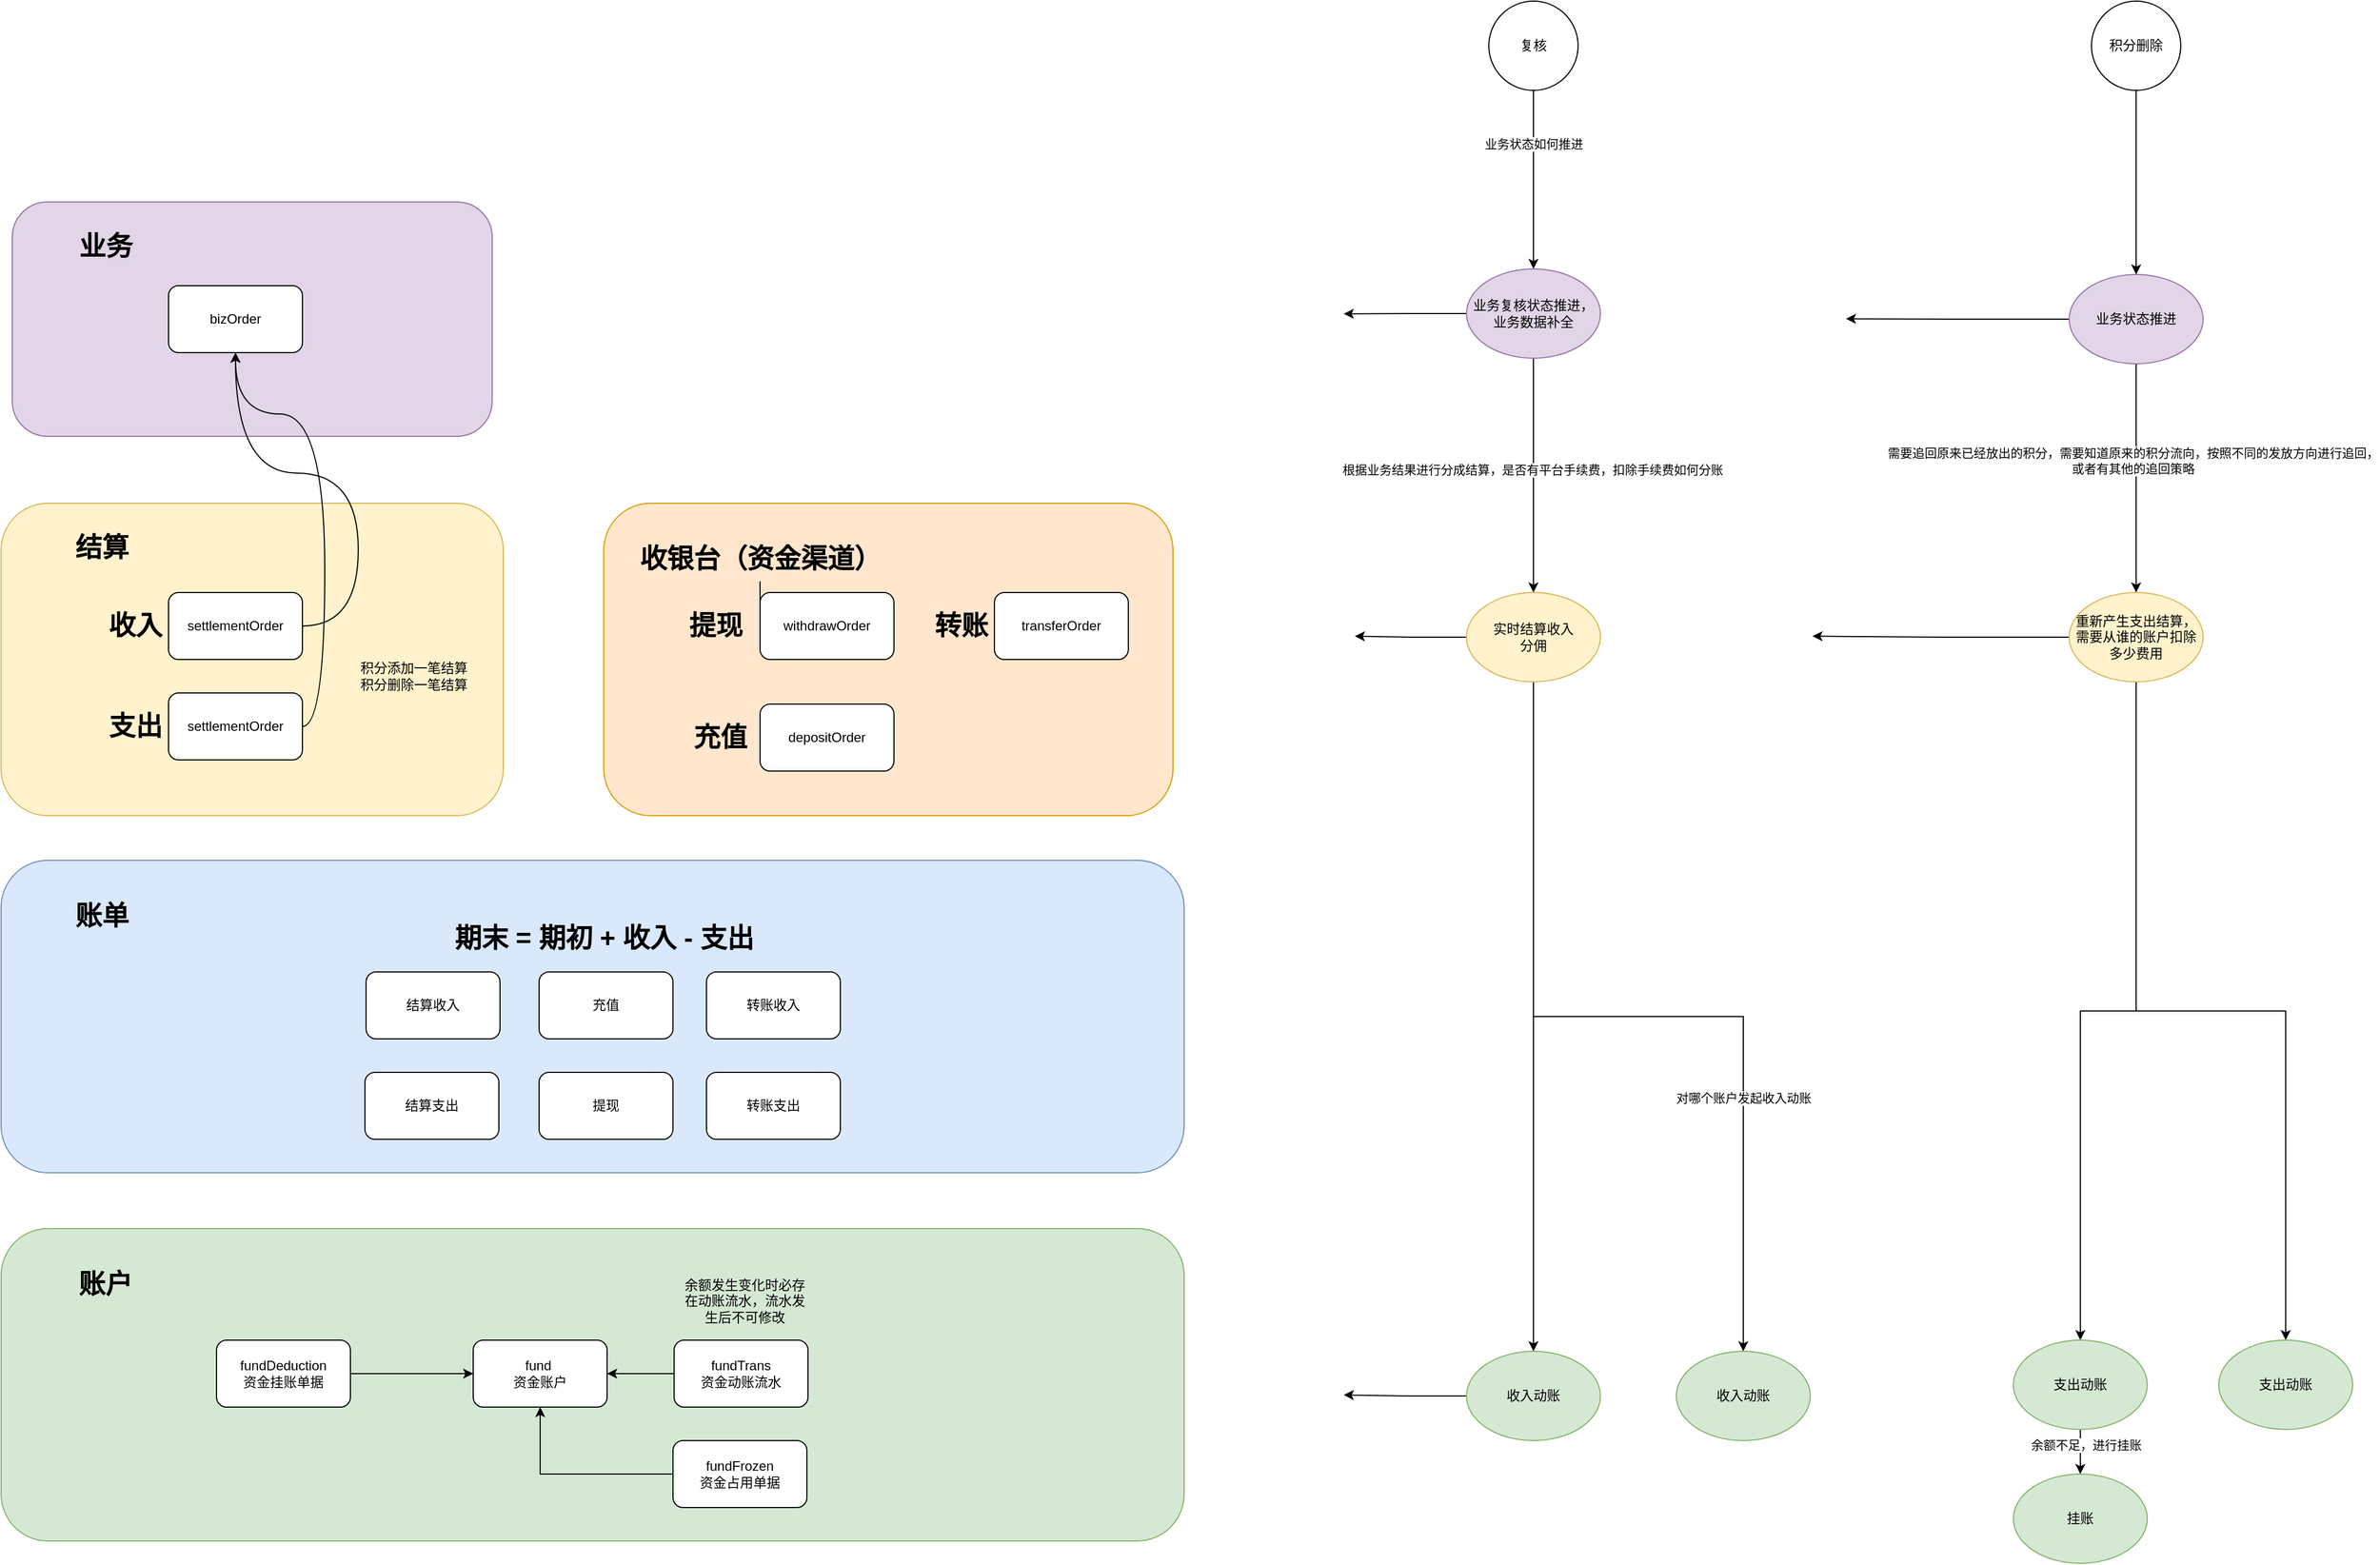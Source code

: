 <mxfile version="24.7.17">
  <diagram name="Page-1" id="vIbstCNoSWVD-QdiPi1U">
    <mxGraphModel dx="4247" dy="4295" grid="1" gridSize="10" guides="1" tooltips="1" connect="1" arrows="1" fold="1" page="1" pageScale="1" pageWidth="827" pageHeight="1169" math="0" shadow="0">
      <root>
        <mxCell id="0" />
        <mxCell id="1" parent="0" />
        <mxCell id="Ge4TA9jkR1d-FdP0cKFU-1" value="" style="rounded=1;whiteSpace=wrap;html=1;fillColor=#fff2cc;strokeColor=#d6b656;" vertex="1" parent="1">
          <mxGeometry x="-233" y="-1050" width="450" height="280" as="geometry" />
        </mxCell>
        <mxCell id="Ge4TA9jkR1d-FdP0cKFU-2" value="结算" style="text;strokeColor=none;fillColor=none;html=1;fontSize=24;fontStyle=1;verticalAlign=middle;align=center;" vertex="1" parent="1">
          <mxGeometry x="-193" y="-1030" width="100" height="40" as="geometry" />
        </mxCell>
        <mxCell id="Ge4TA9jkR1d-FdP0cKFU-3" value="settlementOrder" style="rounded=1;whiteSpace=wrap;html=1;" vertex="1" parent="1">
          <mxGeometry x="-83" y="-970" width="120" height="60" as="geometry" />
        </mxCell>
        <mxCell id="Ge4TA9jkR1d-FdP0cKFU-4" value="" style="rounded=1;whiteSpace=wrap;html=1;fillColor=#e1d5e7;strokeColor=#9673a6;" vertex="1" parent="1">
          <mxGeometry x="-223" y="-1320" width="430" height="210" as="geometry" />
        </mxCell>
        <mxCell id="Ge4TA9jkR1d-FdP0cKFU-5" value="&amp;nbsp;业务" style="text;strokeColor=none;fillColor=none;html=1;fontSize=24;fontStyle=1;verticalAlign=middle;align=center;" vertex="1" parent="1">
          <mxGeometry x="-193" y="-1300" width="100" height="40" as="geometry" />
        </mxCell>
        <mxCell id="Ge4TA9jkR1d-FdP0cKFU-6" value="bizOrder" style="rounded=1;whiteSpace=wrap;html=1;" vertex="1" parent="1">
          <mxGeometry x="-83" y="-1245" width="120" height="60" as="geometry" />
        </mxCell>
        <mxCell id="Ge4TA9jkR1d-FdP0cKFU-7" style="edgeStyle=orthogonalEdgeStyle;rounded=0;orthogonalLoop=1;jettySize=auto;html=1;exitX=1;exitY=0.5;exitDx=0;exitDy=0;entryX=0.5;entryY=1;entryDx=0;entryDy=0;curved=1;" edge="1" parent="1" source="Ge4TA9jkR1d-FdP0cKFU-8" target="Ge4TA9jkR1d-FdP0cKFU-6">
          <mxGeometry relative="1" as="geometry">
            <Array as="points">
              <mxPoint x="57" y="-850" />
              <mxPoint x="57" y="-1130" />
              <mxPoint x="-23" y="-1130" />
            </Array>
          </mxGeometry>
        </mxCell>
        <mxCell id="Ge4TA9jkR1d-FdP0cKFU-8" value="settlementOrder" style="rounded=1;whiteSpace=wrap;html=1;" vertex="1" parent="1">
          <mxGeometry x="-83" y="-880" width="120" height="60" as="geometry" />
        </mxCell>
        <mxCell id="Ge4TA9jkR1d-FdP0cKFU-9" value="收入" style="text;strokeColor=none;fillColor=none;html=1;fontSize=24;fontStyle=1;verticalAlign=middle;align=center;" vertex="1" parent="1">
          <mxGeometry x="-163" y="-960" width="100" height="40" as="geometry" />
        </mxCell>
        <mxCell id="Ge4TA9jkR1d-FdP0cKFU-10" value="支出" style="text;strokeColor=none;fillColor=none;html=1;fontSize=24;fontStyle=1;verticalAlign=middle;align=center;" vertex="1" parent="1">
          <mxGeometry x="-163" y="-870" width="100" height="40" as="geometry" />
        </mxCell>
        <mxCell id="Ge4TA9jkR1d-FdP0cKFU-11" style="edgeStyle=orthogonalEdgeStyle;rounded=0;orthogonalLoop=1;jettySize=auto;html=1;exitX=1;exitY=0.5;exitDx=0;exitDy=0;curved=1;" edge="1" parent="1" source="Ge4TA9jkR1d-FdP0cKFU-3" target="Ge4TA9jkR1d-FdP0cKFU-6">
          <mxGeometry relative="1" as="geometry">
            <mxPoint x="397" y="-1230" as="targetPoint" />
            <Array as="points">
              <mxPoint x="87" y="-940" />
              <mxPoint x="87" y="-1077" />
              <mxPoint x="-23" y="-1077" />
            </Array>
          </mxGeometry>
        </mxCell>
        <mxCell id="Ge4TA9jkR1d-FdP0cKFU-12" value="积分添加一笔结算&lt;div&gt;积分删除一笔结算&lt;/div&gt;" style="text;html=1;align=center;verticalAlign=middle;whiteSpace=wrap;rounded=0;" vertex="1" parent="1">
          <mxGeometry x="57" y="-910" width="160" height="30" as="geometry" />
        </mxCell>
        <mxCell id="Ge4TA9jkR1d-FdP0cKFU-13" value="" style="rounded=1;whiteSpace=wrap;html=1;fillColor=#ffe6cc;strokeColor=#d79b00;" vertex="1" parent="1">
          <mxGeometry x="307" y="-1050" width="510" height="280" as="geometry" />
        </mxCell>
        <mxCell id="Ge4TA9jkR1d-FdP0cKFU-14" value="" style="edgeStyle=orthogonalEdgeStyle;rounded=0;orthogonalLoop=1;jettySize=auto;html=1;" edge="1" parent="1" source="Ge4TA9jkR1d-FdP0cKFU-15" target="Ge4TA9jkR1d-FdP0cKFU-16">
          <mxGeometry relative="1" as="geometry" />
        </mxCell>
        <mxCell id="Ge4TA9jkR1d-FdP0cKFU-15" value="收银台（资金渠道）" style="text;strokeColor=none;fillColor=none;html=1;fontSize=24;fontStyle=1;verticalAlign=middle;align=center;" vertex="1" parent="1">
          <mxGeometry x="397" y="-1020" width="100" height="40" as="geometry" />
        </mxCell>
        <mxCell id="Ge4TA9jkR1d-FdP0cKFU-16" value="withdrawOrder" style="rounded=1;whiteSpace=wrap;html=1;" vertex="1" parent="1">
          <mxGeometry x="447" y="-970" width="120" height="60" as="geometry" />
        </mxCell>
        <mxCell id="Ge4TA9jkR1d-FdP0cKFU-17" value="depositOrder" style="rounded=1;whiteSpace=wrap;html=1;" vertex="1" parent="1">
          <mxGeometry x="447" y="-870" width="120" height="60" as="geometry" />
        </mxCell>
        <mxCell id="Ge4TA9jkR1d-FdP0cKFU-18" value="提现" style="text;strokeColor=none;fillColor=none;html=1;fontSize=24;fontStyle=1;verticalAlign=middle;align=center;" vertex="1" parent="1">
          <mxGeometry x="357" y="-960" width="100" height="40" as="geometry" />
        </mxCell>
        <mxCell id="Ge4TA9jkR1d-FdP0cKFU-19" value="充值" style="text;strokeColor=none;fillColor=none;html=1;fontSize=24;fontStyle=1;verticalAlign=middle;align=center;" vertex="1" parent="1">
          <mxGeometry x="361" y="-860" width="100" height="40" as="geometry" />
        </mxCell>
        <mxCell id="Ge4TA9jkR1d-FdP0cKFU-20" value="transferOrder" style="rounded=1;whiteSpace=wrap;html=1;" vertex="1" parent="1">
          <mxGeometry x="657" y="-970" width="120" height="60" as="geometry" />
        </mxCell>
        <mxCell id="Ge4TA9jkR1d-FdP0cKFU-21" value="转账" style="text;strokeColor=none;fillColor=none;html=1;fontSize=24;fontStyle=1;verticalAlign=middle;align=center;" vertex="1" parent="1">
          <mxGeometry x="577" y="-960" width="100" height="40" as="geometry" />
        </mxCell>
        <mxCell id="Ge4TA9jkR1d-FdP0cKFU-22" value="" style="rounded=1;whiteSpace=wrap;html=1;fillColor=#dae8fc;strokeColor=#6c8ebf;" vertex="1" parent="1">
          <mxGeometry x="-233" y="-730" width="1060" height="280" as="geometry" />
        </mxCell>
        <mxCell id="Ge4TA9jkR1d-FdP0cKFU-23" value="账单" style="text;strokeColor=none;fillColor=none;html=1;fontSize=24;fontStyle=1;verticalAlign=middle;align=center;" vertex="1" parent="1">
          <mxGeometry x="-193" y="-700" width="100" height="40" as="geometry" />
        </mxCell>
        <mxCell id="Ge4TA9jkR1d-FdP0cKFU-24" value="期末 = 期初 + 收入 - 支出" style="text;strokeColor=none;fillColor=none;html=1;fontSize=24;fontStyle=1;verticalAlign=middle;align=center;" vertex="1" parent="1">
          <mxGeometry x="257" y="-680" width="100" height="40" as="geometry" />
        </mxCell>
        <mxCell id="Ge4TA9jkR1d-FdP0cKFU-25" value="结算收入" style="rounded=1;whiteSpace=wrap;html=1;" vertex="1" parent="1">
          <mxGeometry x="94" y="-630" width="120" height="60" as="geometry" />
        </mxCell>
        <mxCell id="Ge4TA9jkR1d-FdP0cKFU-26" value="充值" style="rounded=1;whiteSpace=wrap;html=1;" vertex="1" parent="1">
          <mxGeometry x="249" y="-630" width="120" height="60" as="geometry" />
        </mxCell>
        <mxCell id="Ge4TA9jkR1d-FdP0cKFU-27" value="转账收入" style="rounded=1;whiteSpace=wrap;html=1;" vertex="1" parent="1">
          <mxGeometry x="399" y="-630" width="120" height="60" as="geometry" />
        </mxCell>
        <mxCell id="Ge4TA9jkR1d-FdP0cKFU-28" value="结算支出" style="rounded=1;whiteSpace=wrap;html=1;" vertex="1" parent="1">
          <mxGeometry x="93" y="-540" width="120" height="60" as="geometry" />
        </mxCell>
        <mxCell id="Ge4TA9jkR1d-FdP0cKFU-29" value="提现" style="rounded=1;whiteSpace=wrap;html=1;" vertex="1" parent="1">
          <mxGeometry x="249" y="-540" width="120" height="60" as="geometry" />
        </mxCell>
        <mxCell id="Ge4TA9jkR1d-FdP0cKFU-30" value="转账支出" style="rounded=1;whiteSpace=wrap;html=1;" vertex="1" parent="1">
          <mxGeometry x="399" y="-540" width="120" height="60" as="geometry" />
        </mxCell>
        <mxCell id="Ge4TA9jkR1d-FdP0cKFU-31" value="" style="rounded=1;whiteSpace=wrap;html=1;fillColor=#d5e8d4;strokeColor=#82b366;" vertex="1" parent="1">
          <mxGeometry x="-233" y="-400" width="1060" height="280" as="geometry" />
        </mxCell>
        <mxCell id="Ge4TA9jkR1d-FdP0cKFU-32" value="账户" style="text;strokeColor=none;fillColor=none;html=1;fontSize=24;fontStyle=1;verticalAlign=middle;align=center;" vertex="1" parent="1">
          <mxGeometry x="-190" y="-370" width="100" height="40" as="geometry" />
        </mxCell>
        <mxCell id="Ge4TA9jkR1d-FdP0cKFU-33" value="fund&amp;nbsp;&lt;div&gt;资金账户&lt;/div&gt;" style="rounded=1;whiteSpace=wrap;html=1;" vertex="1" parent="1">
          <mxGeometry x="190" y="-300" width="120" height="60" as="geometry" />
        </mxCell>
        <mxCell id="Ge4TA9jkR1d-FdP0cKFU-34" style="edgeStyle=orthogonalEdgeStyle;rounded=0;orthogonalLoop=1;jettySize=auto;html=1;exitX=0;exitY=0.5;exitDx=0;exitDy=0;entryX=1;entryY=0.5;entryDx=0;entryDy=0;" edge="1" parent="1" source="Ge4TA9jkR1d-FdP0cKFU-35" target="Ge4TA9jkR1d-FdP0cKFU-33">
          <mxGeometry relative="1" as="geometry" />
        </mxCell>
        <mxCell id="Ge4TA9jkR1d-FdP0cKFU-35" value="fund&lt;span style=&quot;background-color: initial;&quot;&gt;T&lt;/span&gt;&lt;span style=&quot;background-color: initial;&quot;&gt;rans&lt;/span&gt;&lt;div&gt;&lt;div&gt;资金动账流水&lt;/div&gt;&lt;/div&gt;" style="rounded=1;whiteSpace=wrap;html=1;" vertex="1" parent="1">
          <mxGeometry x="370" y="-300" width="120" height="60" as="geometry" />
        </mxCell>
        <mxCell id="Ge4TA9jkR1d-FdP0cKFU-36" value="余额发生变化时必存在动账流水，流水发生后不可修改" style="text;html=1;align=center;verticalAlign=middle;whiteSpace=wrap;rounded=0;" vertex="1" parent="1">
          <mxGeometry x="377" y="-350" width="113" height="30" as="geometry" />
        </mxCell>
        <mxCell id="Ge4TA9jkR1d-FdP0cKFU-37" style="edgeStyle=orthogonalEdgeStyle;rounded=0;orthogonalLoop=1;jettySize=auto;html=1;exitX=0;exitY=0.5;exitDx=0;exitDy=0;" edge="1" parent="1" source="Ge4TA9jkR1d-FdP0cKFU-38" target="Ge4TA9jkR1d-FdP0cKFU-33">
          <mxGeometry relative="1" as="geometry" />
        </mxCell>
        <mxCell id="Ge4TA9jkR1d-FdP0cKFU-38" value="fundFrozen&lt;div&gt;&lt;div&gt;资金占用单据&lt;/div&gt;&lt;/div&gt;" style="rounded=1;whiteSpace=wrap;html=1;" vertex="1" parent="1">
          <mxGeometry x="369" y="-210" width="120" height="60" as="geometry" />
        </mxCell>
        <mxCell id="Ge4TA9jkR1d-FdP0cKFU-39" style="edgeStyle=orthogonalEdgeStyle;rounded=0;orthogonalLoop=1;jettySize=auto;html=1;exitX=1;exitY=0.5;exitDx=0;exitDy=0;" edge="1" parent="1" source="Ge4TA9jkR1d-FdP0cKFU-40" target="Ge4TA9jkR1d-FdP0cKFU-33">
          <mxGeometry relative="1" as="geometry" />
        </mxCell>
        <mxCell id="Ge4TA9jkR1d-FdP0cKFU-40" value="fundDeduction&lt;div&gt;&lt;div&gt;资金挂账单据&lt;/div&gt;&lt;/div&gt;" style="rounded=1;whiteSpace=wrap;html=1;" vertex="1" parent="1">
          <mxGeometry x="-40" y="-300" width="120" height="60" as="geometry" />
        </mxCell>
        <mxCell id="Ge4TA9jkR1d-FdP0cKFU-41" style="edgeStyle=orthogonalEdgeStyle;rounded=0;orthogonalLoop=1;jettySize=auto;html=1;exitX=0.5;exitY=1;exitDx=0;exitDy=0;entryX=0.5;entryY=0;entryDx=0;entryDy=0;" edge="1" parent="1" source="Ge4TA9jkR1d-FdP0cKFU-43" target="Ge4TA9jkR1d-FdP0cKFU-47">
          <mxGeometry relative="1" as="geometry" />
        </mxCell>
        <mxCell id="Ge4TA9jkR1d-FdP0cKFU-42" value="业务状态如何推进" style="edgeLabel;html=1;align=center;verticalAlign=middle;resizable=0;points=[];" vertex="1" connectable="0" parent="Ge4TA9jkR1d-FdP0cKFU-41">
          <mxGeometry x="-0.388" relative="1" as="geometry">
            <mxPoint y="-1" as="offset" />
          </mxGeometry>
        </mxCell>
        <mxCell id="Ge4TA9jkR1d-FdP0cKFU-43" value="复核" style="ellipse;whiteSpace=wrap;html=1;aspect=fixed;" vertex="1" parent="1">
          <mxGeometry x="1100" y="-1500" width="80" height="80" as="geometry" />
        </mxCell>
        <mxCell id="Ge4TA9jkR1d-FdP0cKFU-44" style="edgeStyle=orthogonalEdgeStyle;rounded=0;orthogonalLoop=1;jettySize=auto;html=1;exitX=0;exitY=0.5;exitDx=0;exitDy=0;" edge="1" parent="1" source="Ge4TA9jkR1d-FdP0cKFU-47">
          <mxGeometry relative="1" as="geometry">
            <mxPoint x="970" y="-1219.778" as="targetPoint" />
          </mxGeometry>
        </mxCell>
        <mxCell id="Ge4TA9jkR1d-FdP0cKFU-45" style="edgeStyle=orthogonalEdgeStyle;rounded=0;orthogonalLoop=1;jettySize=auto;html=1;exitX=0.5;exitY=1;exitDx=0;exitDy=0;entryX=0.5;entryY=0;entryDx=0;entryDy=0;" edge="1" parent="1" source="Ge4TA9jkR1d-FdP0cKFU-47" target="Ge4TA9jkR1d-FdP0cKFU-52">
          <mxGeometry relative="1" as="geometry" />
        </mxCell>
        <mxCell id="Ge4TA9jkR1d-FdP0cKFU-46" value="根据业务结果进行分成结算，是否有平台手续费，扣除手续费如何分账" style="edgeLabel;html=1;align=center;verticalAlign=middle;resizable=0;points=[];" vertex="1" connectable="0" parent="Ge4TA9jkR1d-FdP0cKFU-45">
          <mxGeometry x="-0.04" y="-1" relative="1" as="geometry">
            <mxPoint y="-1" as="offset" />
          </mxGeometry>
        </mxCell>
        <mxCell id="Ge4TA9jkR1d-FdP0cKFU-47" value="业务复核状态推进，业务数据补全" style="ellipse;whiteSpace=wrap;html=1;fillColor=#e1d5e7;strokeColor=#9673a6;" vertex="1" parent="1">
          <mxGeometry x="1080" y="-1260" width="120" height="80" as="geometry" />
        </mxCell>
        <mxCell id="Ge4TA9jkR1d-FdP0cKFU-48" style="edgeStyle=orthogonalEdgeStyle;rounded=0;orthogonalLoop=1;jettySize=auto;html=1;exitX=0;exitY=0.5;exitDx=0;exitDy=0;" edge="1" parent="1" source="Ge4TA9jkR1d-FdP0cKFU-52">
          <mxGeometry relative="1" as="geometry">
            <mxPoint x="980" y="-930.889" as="targetPoint" />
          </mxGeometry>
        </mxCell>
        <mxCell id="Ge4TA9jkR1d-FdP0cKFU-49" style="edgeStyle=orthogonalEdgeStyle;rounded=0;orthogonalLoop=1;jettySize=auto;html=1;exitX=0.5;exitY=1;exitDx=0;exitDy=0;entryX=0.5;entryY=0;entryDx=0;entryDy=0;" edge="1" parent="1" source="Ge4TA9jkR1d-FdP0cKFU-52" target="Ge4TA9jkR1d-FdP0cKFU-54">
          <mxGeometry relative="1" as="geometry" />
        </mxCell>
        <mxCell id="Ge4TA9jkR1d-FdP0cKFU-50" style="edgeStyle=orthogonalEdgeStyle;rounded=0;orthogonalLoop=1;jettySize=auto;html=1;exitX=0.5;exitY=1;exitDx=0;exitDy=0;entryX=0.5;entryY=0;entryDx=0;entryDy=0;" edge="1" parent="1" source="Ge4TA9jkR1d-FdP0cKFU-52" target="Ge4TA9jkR1d-FdP0cKFU-55">
          <mxGeometry relative="1" as="geometry" />
        </mxCell>
        <mxCell id="Ge4TA9jkR1d-FdP0cKFU-51" value="对哪个账户发起收入动账" style="edgeLabel;html=1;align=center;verticalAlign=middle;resizable=0;points=[];" vertex="1" connectable="0" parent="Ge4TA9jkR1d-FdP0cKFU-50">
          <mxGeometry x="0.422" relative="1" as="geometry">
            <mxPoint as="offset" />
          </mxGeometry>
        </mxCell>
        <mxCell id="Ge4TA9jkR1d-FdP0cKFU-52" value="实时结算收入&lt;div&gt;分佣&lt;/div&gt;" style="ellipse;whiteSpace=wrap;html=1;fillColor=#fff2cc;strokeColor=#d6b656;" vertex="1" parent="1">
          <mxGeometry x="1080" y="-970" width="120" height="80" as="geometry" />
        </mxCell>
        <mxCell id="Ge4TA9jkR1d-FdP0cKFU-53" style="edgeStyle=orthogonalEdgeStyle;rounded=0;orthogonalLoop=1;jettySize=auto;html=1;exitX=0;exitY=0.5;exitDx=0;exitDy=0;" edge="1" parent="1" source="Ge4TA9jkR1d-FdP0cKFU-54">
          <mxGeometry relative="1" as="geometry">
            <mxPoint x="970" y="-250.889" as="targetPoint" />
          </mxGeometry>
        </mxCell>
        <mxCell id="Ge4TA9jkR1d-FdP0cKFU-54" value="收入动账" style="ellipse;whiteSpace=wrap;html=1;fillColor=#d5e8d4;strokeColor=#82b366;" vertex="1" parent="1">
          <mxGeometry x="1080" y="-290" width="120" height="80" as="geometry" />
        </mxCell>
        <mxCell id="Ge4TA9jkR1d-FdP0cKFU-55" value="收入动账" style="ellipse;whiteSpace=wrap;html=1;fillColor=#d5e8d4;strokeColor=#82b366;" vertex="1" parent="1">
          <mxGeometry x="1268" y="-290" width="120" height="80" as="geometry" />
        </mxCell>
        <mxCell id="Ge4TA9jkR1d-FdP0cKFU-56" style="edgeStyle=orthogonalEdgeStyle;rounded=0;orthogonalLoop=1;jettySize=auto;html=1;exitX=0.5;exitY=1;exitDx=0;exitDy=0;entryX=0.5;entryY=0;entryDx=0;entryDy=0;" edge="1" parent="1" source="Ge4TA9jkR1d-FdP0cKFU-57" target="Ge4TA9jkR1d-FdP0cKFU-61">
          <mxGeometry relative="1" as="geometry" />
        </mxCell>
        <mxCell id="Ge4TA9jkR1d-FdP0cKFU-57" value="积分删除" style="ellipse;whiteSpace=wrap;html=1;aspect=fixed;" vertex="1" parent="1">
          <mxGeometry x="1640" y="-1500" width="80" height="80" as="geometry" />
        </mxCell>
        <mxCell id="Ge4TA9jkR1d-FdP0cKFU-58" style="edgeStyle=orthogonalEdgeStyle;rounded=0;orthogonalLoop=1;jettySize=auto;html=1;exitX=0.5;exitY=1;exitDx=0;exitDy=0;entryX=0.5;entryY=0;entryDx=0;entryDy=0;" edge="1" parent="1" source="Ge4TA9jkR1d-FdP0cKFU-61" target="Ge4TA9jkR1d-FdP0cKFU-65">
          <mxGeometry relative="1" as="geometry" />
        </mxCell>
        <mxCell id="Ge4TA9jkR1d-FdP0cKFU-59" value="需要追回原来已经放出的积分，需要知道原来的积分流向，按照不同的发放方向进行追回，&lt;div&gt;或者有其他的追回策略&lt;/div&gt;" style="edgeLabel;html=1;align=center;verticalAlign=middle;resizable=0;points=[];" vertex="1" connectable="0" parent="Ge4TA9jkR1d-FdP0cKFU-58">
          <mxGeometry x="-0.158" y="-3" relative="1" as="geometry">
            <mxPoint as="offset" />
          </mxGeometry>
        </mxCell>
        <mxCell id="Ge4TA9jkR1d-FdP0cKFU-60" style="edgeStyle=orthogonalEdgeStyle;rounded=0;orthogonalLoop=1;jettySize=auto;html=1;exitX=0;exitY=0.5;exitDx=0;exitDy=0;" edge="1" parent="1" source="Ge4TA9jkR1d-FdP0cKFU-61">
          <mxGeometry relative="1" as="geometry">
            <mxPoint x="1420" y="-1215.333" as="targetPoint" />
          </mxGeometry>
        </mxCell>
        <mxCell id="Ge4TA9jkR1d-FdP0cKFU-61" value="业务状态推进" style="ellipse;whiteSpace=wrap;html=1;fillColor=#e1d5e7;strokeColor=#9673a6;" vertex="1" parent="1">
          <mxGeometry x="1620" y="-1255" width="120" height="80" as="geometry" />
        </mxCell>
        <mxCell id="Ge4TA9jkR1d-FdP0cKFU-62" style="edgeStyle=orthogonalEdgeStyle;rounded=0;orthogonalLoop=1;jettySize=auto;html=1;exitX=0;exitY=0.5;exitDx=0;exitDy=0;" edge="1" parent="1" source="Ge4TA9jkR1d-FdP0cKFU-65">
          <mxGeometry relative="1" as="geometry">
            <mxPoint x="1390" y="-930.889" as="targetPoint" />
          </mxGeometry>
        </mxCell>
        <mxCell id="Ge4TA9jkR1d-FdP0cKFU-63" style="edgeStyle=orthogonalEdgeStyle;rounded=0;orthogonalLoop=1;jettySize=auto;html=1;exitX=0.5;exitY=1;exitDx=0;exitDy=0;entryX=0.5;entryY=0;entryDx=0;entryDy=0;" edge="1" parent="1" source="Ge4TA9jkR1d-FdP0cKFU-65" target="Ge4TA9jkR1d-FdP0cKFU-68">
          <mxGeometry relative="1" as="geometry" />
        </mxCell>
        <mxCell id="Ge4TA9jkR1d-FdP0cKFU-64" style="edgeStyle=orthogonalEdgeStyle;rounded=0;orthogonalLoop=1;jettySize=auto;html=1;exitX=0.5;exitY=1;exitDx=0;exitDy=0;entryX=0.5;entryY=0;entryDx=0;entryDy=0;" edge="1" parent="1" source="Ge4TA9jkR1d-FdP0cKFU-65" target="Ge4TA9jkR1d-FdP0cKFU-70">
          <mxGeometry relative="1" as="geometry" />
        </mxCell>
        <mxCell id="Ge4TA9jkR1d-FdP0cKFU-65" value="重新产生支出结算，需要从谁的账户扣除多少费用" style="ellipse;whiteSpace=wrap;html=1;fillColor=#fff2cc;strokeColor=#d6b656;" vertex="1" parent="1">
          <mxGeometry x="1620" y="-970" width="120" height="80" as="geometry" />
        </mxCell>
        <mxCell id="Ge4TA9jkR1d-FdP0cKFU-66" style="edgeStyle=orthogonalEdgeStyle;rounded=0;orthogonalLoop=1;jettySize=auto;html=1;exitX=0.5;exitY=1;exitDx=0;exitDy=0;entryX=0.5;entryY=0;entryDx=0;entryDy=0;" edge="1" parent="1" source="Ge4TA9jkR1d-FdP0cKFU-68" target="Ge4TA9jkR1d-FdP0cKFU-69">
          <mxGeometry relative="1" as="geometry" />
        </mxCell>
        <mxCell id="Ge4TA9jkR1d-FdP0cKFU-67" value="余额不足，进行挂账" style="edgeLabel;html=1;align=center;verticalAlign=middle;resizable=0;points=[];" vertex="1" connectable="0" parent="Ge4TA9jkR1d-FdP0cKFU-66">
          <mxGeometry x="-0.267" y="5" relative="1" as="geometry">
            <mxPoint y="-1" as="offset" />
          </mxGeometry>
        </mxCell>
        <mxCell id="Ge4TA9jkR1d-FdP0cKFU-68" value="支出动账" style="ellipse;whiteSpace=wrap;html=1;fillColor=#d5e8d4;strokeColor=#82b366;" vertex="1" parent="1">
          <mxGeometry x="1570" y="-300" width="120" height="80" as="geometry" />
        </mxCell>
        <mxCell id="Ge4TA9jkR1d-FdP0cKFU-69" value="挂账" style="ellipse;whiteSpace=wrap;html=1;fillColor=#d5e8d4;strokeColor=#82b366;" vertex="1" parent="1">
          <mxGeometry x="1570" y="-180" width="120" height="80" as="geometry" />
        </mxCell>
        <mxCell id="Ge4TA9jkR1d-FdP0cKFU-70" value="支出动账" style="ellipse;whiteSpace=wrap;html=1;fillColor=#d5e8d4;strokeColor=#82b366;" vertex="1" parent="1">
          <mxGeometry x="1754" y="-300" width="120" height="80" as="geometry" />
        </mxCell>
      </root>
    </mxGraphModel>
  </diagram>
</mxfile>
